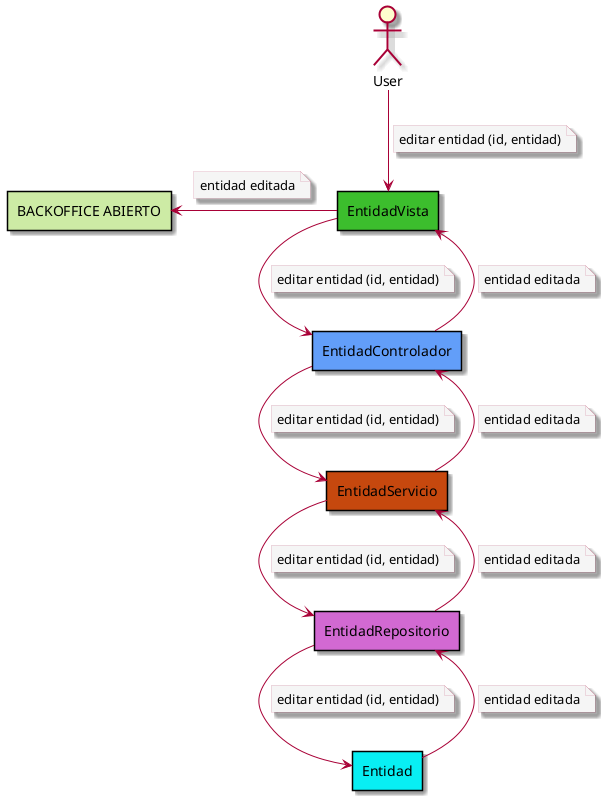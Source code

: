 @startuml editar_Entidad

skin rose
skinparam {
    NoteBorderThickness 0
    NoteBackgroundColor #whiteSmoke
    RectangleBackgroundColor #whiteSmoke
    ArchimateBackgroundColor #whiteSmoke
}


actor User
rectangle #3CBE2D EntidadVista
rectangle #629EF9 EntidadControlador
rectangle #C6480E EntidadServicio
rectangle #D269D2 EntidadRepositorio
rectangle #08EFF3 Entidad
rectangle #CDEBA5 "BACKOFFICE ABIERTO" as OpenDashboard

EntidadVista -left-> OpenDashboard
note on link
    entidad editada
end note

User --> EntidadVista
note on link
    editar entidad (id, entidad)
end note

EntidadVista --> EntidadControlador
note on link
    editar entidad (id, entidad)
end note

EntidadControlador --> EntidadServicio
note on link
    editar entidad (id, entidad)
end note

EntidadServicio --> EntidadRepositorio
note on link
    editar entidad (id, entidad)
end note

EntidadRepositorio --> Entidad
note on link
    editar entidad (id, entidad)
end note

Entidad --> EntidadRepositorio
note on link
    entidad editada
end note

EntidadRepositorio --> EntidadServicio
note on link
    entidad editada
end note


EntidadServicio --> EntidadControlador
note on link
    entidad editada
end note

EntidadControlador --> EntidadVista
note on link
    entidad editada
end note



@enduml

